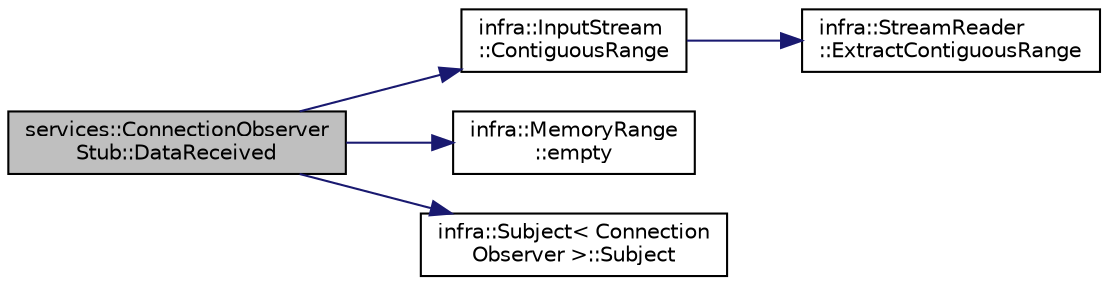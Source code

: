 digraph "services::ConnectionObserverStub::DataReceived"
{
 // INTERACTIVE_SVG=YES
  edge [fontname="Helvetica",fontsize="10",labelfontname="Helvetica",labelfontsize="10"];
  node [fontname="Helvetica",fontsize="10",shape=record];
  rankdir="LR";
  Node4 [label="services::ConnectionObserver\lStub::DataReceived",height=0.2,width=0.4,color="black", fillcolor="grey75", style="filled", fontcolor="black"];
  Node4 -> Node5 [color="midnightblue",fontsize="10",style="solid",fontname="Helvetica"];
  Node5 [label="infra::InputStream\l::ContiguousRange",height=0.2,width=0.4,color="black", fillcolor="white", style="filled",URL="$db/dda/classinfra_1_1_input_stream.html#aa253f0d673d3e4b6189993c7af8ff389"];
  Node5 -> Node6 [color="midnightblue",fontsize="10",style="solid",fontname="Helvetica"];
  Node6 [label="infra::StreamReader\l::ExtractContiguousRange",height=0.2,width=0.4,color="black", fillcolor="white", style="filled",URL="$d2/d90/classinfra_1_1_stream_reader.html#a7651d2a6bbbdcbbc5f71420b277aa956"];
  Node4 -> Node7 [color="midnightblue",fontsize="10",style="solid",fontname="Helvetica"];
  Node7 [label="infra::MemoryRange\l::empty",height=0.2,width=0.4,color="black", fillcolor="white", style="filled",URL="$d0/d6d/classinfra_1_1_memory_range.html#a0dc90caa282524ee9828bf8128e3a569"];
  Node4 -> Node8 [color="midnightblue",fontsize="10",style="solid",fontname="Helvetica"];
  Node8 [label="infra::Subject\< Connection\lObserver \>::Subject",height=0.2,width=0.4,color="black", fillcolor="white", style="filled",URL="$d1/db2/classinfra_1_1_subject.html#ae8eed3b19f76537578b5ebb12054e1d8"];
}
